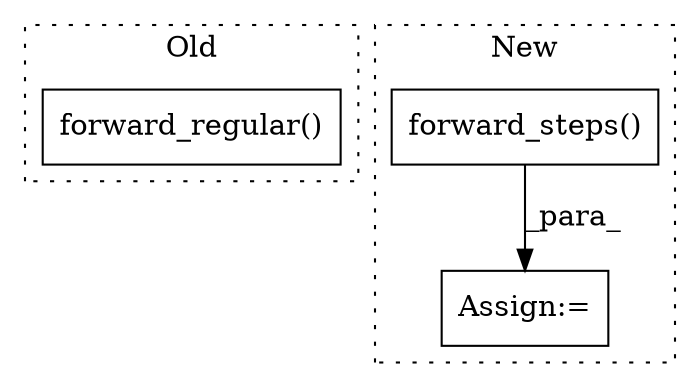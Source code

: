 digraph G {
subgraph cluster0 {
1 [label="forward_regular()" a="75" s="18913,18949" l="24,1" shape="box"];
label = "Old";
style="dotted";
}
subgraph cluster1 {
2 [label="forward_steps()" a="75" s="19591,19636" l="22,16" shape="box"];
3 [label="Assign:=" a="68" s="19588" l="3" shape="box"];
label = "New";
style="dotted";
}
2 -> 3 [label="_para_"];
}